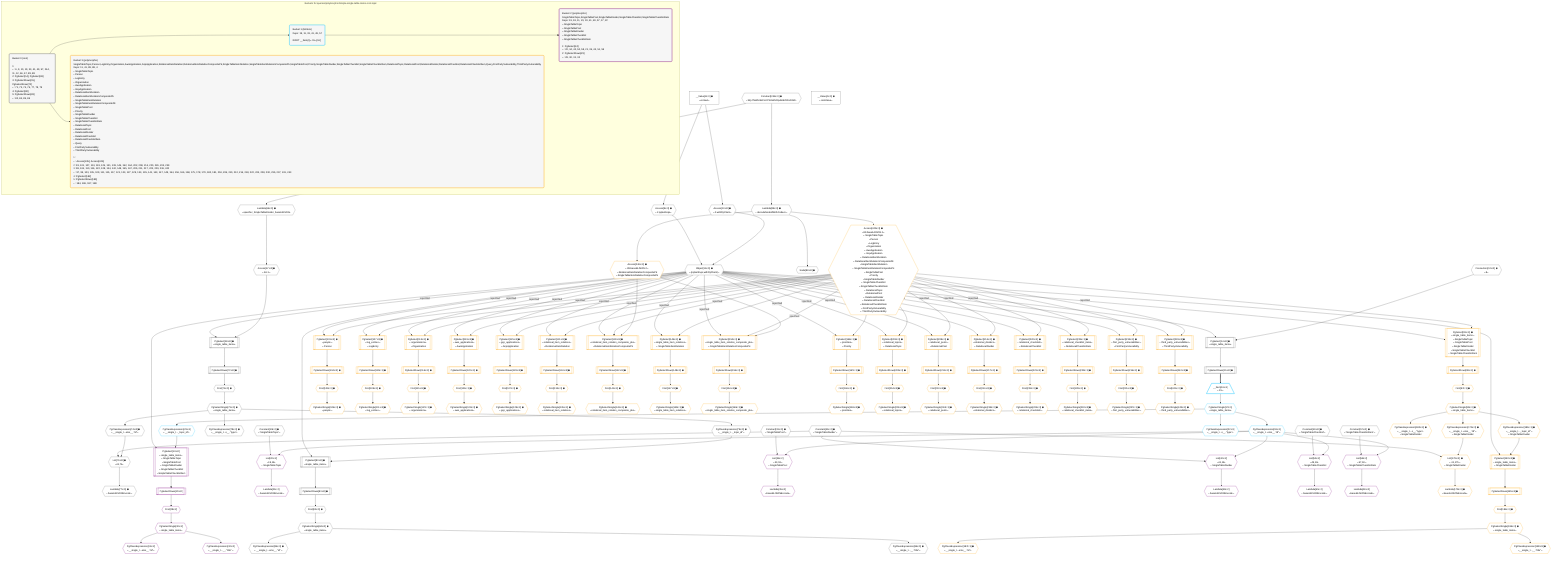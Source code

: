 %%{init: {'themeVariables': { 'fontSize': '12px'}}}%%
graph TD
    classDef path fill:#eee,stroke:#000,color:#000
    classDef plan fill:#fff,stroke-width:1px,color:#000
    classDef itemplan fill:#fff,stroke-width:2px,color:#000
    classDef unbatchedplan fill:#dff,stroke-width:1px,color:#000
    classDef sideeffectplan fill:#fcc,stroke-width:2px,color:#000
    classDef bucket fill:#f6f6f6,color:#000,stroke-width:2px,text-align:left


    %% plan dependencies
    PgSelect14[["PgSelect[14∈0] ➊<br />ᐸsingle_table_itemsᐳ"]]:::plan
    Object11{{"Object[11∈0] ➊<br />ᐸ{pgSettings,withPgClient}ᐳ"}}:::plan
    Connection12{{"Connection[12∈0] ➊<br />ᐸ8ᐳ"}}:::plan
    Object11 -->|rejectNull| PgSelect14
    Connection12 --> PgSelect14
    Access9{{"Access[9∈0] ➊<br />ᐸ2.pgSettingsᐳ"}}:::plan
    Access10{{"Access[10∈0] ➊<br />ᐸ2.withPgClientᐳ"}}:::plan
    Access9 & Access10 --> Object11
    PgSelect69[["PgSelect[69∈0] ➊<br />ᐸsingle_table_itemsᐳ"]]:::plan
    Access67{{"Access[67∈0] ➊<br />ᐸ66.1ᐳ"}}:::plan
    Object11 -->|rejectNull| PgSelect69
    Access67 --> PgSelect69
    List76{{"List[76∈0] ➊<br />ᐸ41,74ᐳ"}}:::plan
    Constant41{{"Constant[41∈0] ➊<br />ᐸ'SingleTableDivider'ᐳ"}}:::plan
    PgClassExpression74{{"PgClassExpression[74∈0] ➊<br />ᐸ__single_t...ems__.”id”ᐳ"}}:::plan
    Constant41 & PgClassExpression74 --> List76
    PgSelect80[["PgSelect[80∈0] ➊<br />ᐸsingle_table_itemsᐳ"]]:::plan
    PgClassExpression79{{"PgClassExpression[79∈0] ➊<br />ᐸ__single_t..._topic_id”ᐳ"}}:::plan
    Object11 & PgClassExpression79 --> PgSelect80
    __Value2["__Value[2∈0] ➊<br />ᐸcontextᐳ"]:::plan
    __Value2 --> Access9
    __Value2 --> Access10
    PgSelectRows15[["PgSelectRows[15∈0] ➊"]]:::plan
    PgSelect14 --> PgSelectRows15
    Lambda66{{"Lambda[66∈0] ➊<br />ᐸspecifier_SingleTableDivider_base64JSONᐳ"}}:::plan
    Constant244{{"Constant[244∈0] ➊<br />ᐸ'WyJTaW5nbGVUYWJsZURpdmlkZXIiLDNd'ᐳ"}}:::plan
    Constant244 --> Lambda66
    Lambda66 --> Access67
    First71{{"First[71∈0] ➊"}}:::plan
    PgSelectRows72[["PgSelectRows[72∈0] ➊"]]:::plan
    PgSelectRows72 --> First71
    PgSelect69 --> PgSelectRows72
    PgSelectSingle73{{"PgSelectSingle[73∈0] ➊<br />ᐸsingle_table_itemsᐳ"}}:::plan
    First71 --> PgSelectSingle73
    PgSelectSingle73 --> PgClassExpression74
    Lambda77{{"Lambda[77∈0] ➊<br />ᐸbase64JSONEncodeᐳ"}}:::plan
    List76 --> Lambda77
    PgClassExpression78{{"PgClassExpression[78∈0] ➊<br />ᐸ__single_t...s__.”type”ᐳ"}}:::plan
    PgSelectSingle73 --> PgClassExpression78
    PgSelectSingle73 --> PgClassExpression79
    First82{{"First[82∈0] ➊"}}:::plan
    PgSelectRows83[["PgSelectRows[83∈0] ➊"]]:::plan
    PgSelectRows83 --> First82
    PgSelect80 --> PgSelectRows83
    PgSelectSingle84{{"PgSelectSingle[84∈0] ➊<br />ᐸsingle_table_itemsᐳ"}}:::plan
    First82 --> PgSelectSingle84
    PgClassExpression85{{"PgClassExpression[85∈0] ➊<br />ᐸ__single_t...ems__.”id”ᐳ"}}:::plan
    PgSelectSingle84 --> PgClassExpression85
    PgClassExpression86{{"PgClassExpression[86∈0] ➊<br />ᐸ__single_t...__.”title”ᐳ"}}:::plan
    PgSelectSingle84 --> PgClassExpression86
    Node88{{"Node[88∈0] ➊"}}:::plan
    Lambda89{{"Lambda[89∈0] ➊<br />ᐸdecodeNodeIdWithCodecsᐳ"}}:::plan
    Lambda89 --> Node88
    Constant244 --> Lambda89
    __Value4["__Value[4∈0] ➊<br />ᐸrootValueᐳ"]:::plan
    Constant19{{"Constant[19∈0] ➊<br />ᐸ'SingleTableTopic'ᐳ"}}:::plan
    Constant33{{"Constant[33∈0] ➊<br />ᐸ'SingleTablePost'ᐳ"}}:::plan
    Constant49{{"Constant[49∈0] ➊<br />ᐸ'SingleTableChecklist'ᐳ"}}:::plan
    Constant57{{"Constant[57∈0] ➊<br />ᐸ'SingleTableChecklistItem'ᐳ"}}:::plan
    __Item16[/"__Item[16∈1]<br />ᐸ15ᐳ"\]:::itemplan
    PgSelectRows15 ==> __Item16
    PgSelectSingle17{{"PgSelectSingle[17∈1]<br />ᐸsingle_table_itemsᐳ"}}:::plan
    __Item16 --> PgSelectSingle17
    PgClassExpression18{{"PgClassExpression[18∈1]<br />ᐸ__single_t...ems__.”id”ᐳ"}}:::plan
    PgSelectSingle17 --> PgClassExpression18
    PgClassExpression22{{"PgClassExpression[22∈1]<br />ᐸ__single_t...s__.”type”ᐳ"}}:::plan
    PgSelectSingle17 --> PgClassExpression22
    PgClassExpression23{{"PgClassExpression[23∈1]<br />ᐸ__single_t..._topic_id”ᐳ"}}:::plan
    PgSelectSingle17 --> PgClassExpression23
    List20{{"List[20∈2]<br />ᐸ19,18ᐳ<br />ᐳSingleTableTopic"}}:::plan
    Constant19 & PgClassExpression18 --> List20
    PgSelect24[["PgSelect[24∈2]<br />ᐸsingle_table_itemsᐳ<br />ᐳSingleTableTopic<br />ᐳSingleTablePost<br />ᐳSingleTableDivider<br />ᐳSingleTableChecklist<br />ᐳSingleTableChecklistItem"]]:::plan
    Object11 & PgClassExpression23 --> PgSelect24
    List34{{"List[34∈2]<br />ᐸ33,18ᐳ<br />ᐳSingleTablePost"}}:::plan
    Constant33 & PgClassExpression18 --> List34
    List42{{"List[42∈2]<br />ᐸ41,18ᐳ<br />ᐳSingleTableDivider"}}:::plan
    Constant41 & PgClassExpression18 --> List42
    List50{{"List[50∈2]<br />ᐸ49,18ᐳ<br />ᐳSingleTableChecklist"}}:::plan
    Constant49 & PgClassExpression18 --> List50
    List58{{"List[58∈2]<br />ᐸ57,18ᐳ<br />ᐳSingleTableChecklistItem"}}:::plan
    Constant57 & PgClassExpression18 --> List58
    Lambda21{{"Lambda[21∈2]<br />ᐸbase64JSONEncodeᐳ"}}:::plan
    List20 --> Lambda21
    First28{{"First[28∈2]"}}:::plan
    PgSelectRows29[["PgSelectRows[29∈2]"]]:::plan
    PgSelectRows29 --> First28
    PgSelect24 --> PgSelectRows29
    PgSelectSingle30{{"PgSelectSingle[30∈2]<br />ᐸsingle_table_itemsᐳ"}}:::plan
    First28 --> PgSelectSingle30
    PgClassExpression31{{"PgClassExpression[31∈2]<br />ᐸ__single_t...ems__.”id”ᐳ"}}:::plan
    PgSelectSingle30 --> PgClassExpression31
    PgClassExpression32{{"PgClassExpression[32∈2]<br />ᐸ__single_t...__.”title”ᐳ"}}:::plan
    PgSelectSingle30 --> PgClassExpression32
    Lambda35{{"Lambda[35∈2]<br />ᐸbase64JSONEncodeᐳ"}}:::plan
    List34 --> Lambda35
    Lambda43{{"Lambda[43∈2]<br />ᐸbase64JSONEncodeᐳ"}}:::plan
    List42 --> Lambda43
    Lambda51{{"Lambda[51∈2]<br />ᐸbase64JSONEncodeᐳ"}}:::plan
    List50 --> Lambda51
    Lambda59{{"Lambda[59∈2]<br />ᐸbase64JSONEncodeᐳ"}}:::plan
    List58 --> Lambda59
    PgSelect139[["PgSelect[139∈3] ➊<br />ᐸrelational_item_relation_composite_pksᐳ<br />ᐳRelationalItemRelationCompositePk"]]:::plan
    Access245{{"Access[245∈3] ➊<br />ᐸ89.base64JSON.1ᐳ<br />ᐳSingleTableTopic<br />ᐳPerson<br />ᐳLogEntry<br />ᐳOrganization<br />ᐳAwsApplication<br />ᐳGcpApplication<br />ᐳRelationalItemRelation<br />ᐳRelationalItemRelationCompositePk<br />ᐳSingleTableItemRelation<br />ᐳSingleTableItemRelationCompositePk<br />ᐳSingleTablePost<br />ᐳPriority<br />ᐳSingleTableDivider<br />ᐳSingleTableChecklist<br />ᐳSingleTableChecklistItem<br />ᐳRelationalTopic<br />ᐳRelationalPost<br />ᐳRelationalDivider<br />ᐳRelationalChecklist<br />ᐳRelationalChecklistItem<br />ᐳFirstPartyVulnerability<br />ᐳThirdPartyVulnerability"}}:::plan
    Access246{{"Access[246∈3] ➊<br />ᐸ89.base64JSON.2ᐳ<br />ᐳRelationalItemRelationCompositePk<br />ᐳSingleTableItemRelationCompositePk"}}:::plan
    Object11 -->|rejectNull| PgSelect139
    Access245 -->|rejectNull| PgSelect139
    Access246 --> PgSelect139
    PgSelect152[["PgSelect[152∈3] ➊<br />ᐸsingle_table_item_relation_composite_pksᐳ<br />ᐳSingleTableItemRelationCompositePk"]]:::plan
    Object11 -->|rejectNull| PgSelect152
    Access245 -->|rejectNull| PgSelect152
    Access246 --> PgSelect152
    PgSelect93[["PgSelect[93∈3] ➊<br />ᐸsingle_table_itemsᐳ<br />ᐳSingleTableTopic<br />ᐳSingleTablePost<br />ᐳSingleTableDivider<br />ᐳSingleTableChecklist<br />ᐳSingleTableChecklistItem"]]:::plan
    Object11 -->|rejectNull| PgSelect93
    Access245 --> PgSelect93
    PgSelect101[["PgSelect[101∈3] ➊<br />ᐸpeopleᐳ<br />ᐳPerson"]]:::plan
    Object11 -->|rejectNull| PgSelect101
    Access245 --> PgSelect101
    PgSelect107[["PgSelect[107∈3] ➊<br />ᐸlog_entriesᐳ<br />ᐳLogEntry"]]:::plan
    Object11 -->|rejectNull| PgSelect107
    Access245 --> PgSelect107
    PgSelect113[["PgSelect[113∈3] ➊<br />ᐸorganizationsᐳ<br />ᐳOrganization"]]:::plan
    Object11 -->|rejectNull| PgSelect113
    Access245 --> PgSelect113
    PgSelect119[["PgSelect[119∈3] ➊<br />ᐸaws_applicationsᐳ<br />ᐳAwsApplication"]]:::plan
    Object11 -->|rejectNull| PgSelect119
    Access245 --> PgSelect119
    PgSelect125[["PgSelect[125∈3] ➊<br />ᐸgcp_applicationsᐳ<br />ᐳGcpApplication"]]:::plan
    Object11 -->|rejectNull| PgSelect125
    Access245 --> PgSelect125
    PgSelect131[["PgSelect[131∈3] ➊<br />ᐸrelational_item_relationsᐳ<br />ᐳRelationalItemRelation"]]:::plan
    Object11 -->|rejectNull| PgSelect131
    Access245 --> PgSelect131
    PgSelect145[["PgSelect[145∈3] ➊<br />ᐸsingle_table_item_relationsᐳ<br />ᐳSingleTableItemRelation"]]:::plan
    Object11 -->|rejectNull| PgSelect145
    Access245 --> PgSelect145
    PgSelect164[["PgSelect[164∈3] ➊<br />ᐸprioritiesᐳ<br />ᐳPriority"]]:::plan
    Object11 -->|rejectNull| PgSelect164
    Access245 --> PgSelect164
    List178{{"List[178∈3] ➊<br />ᐸ41,175ᐳ<br />ᐳSingleTableDivider"}}:::plan
    PgClassExpression175{{"PgClassExpression[175∈3] ➊<br />ᐸ__single_t...ems__.”id”ᐳ<br />ᐳSingleTableDivider"}}:::plan
    Constant41 & PgClassExpression175 --> List178
    PgSelect182[["PgSelect[182∈3] ➊<br />ᐸsingle_table_itemsᐳ<br />ᐳSingleTableDivider"]]:::plan
    PgClassExpression181{{"PgClassExpression[181∈3] ➊<br />ᐸ__single_t..._topic_id”ᐳ<br />ᐳSingleTableDivider"}}:::plan
    Object11 & PgClassExpression181 --> PgSelect182
    PgSelect202[["PgSelect[202∈3] ➊<br />ᐸrelational_topicsᐳ<br />ᐳRelationalTopic"]]:::plan
    Object11 -->|rejectNull| PgSelect202
    Access245 --> PgSelect202
    PgSelect208[["PgSelect[208∈3] ➊<br />ᐸrelational_postsᐳ<br />ᐳRelationalPost"]]:::plan
    Object11 -->|rejectNull| PgSelect208
    Access245 --> PgSelect208
    PgSelect214[["PgSelect[214∈3] ➊<br />ᐸrelational_dividersᐳ<br />ᐳRelationalDivider"]]:::plan
    Object11 -->|rejectNull| PgSelect214
    Access245 --> PgSelect214
    PgSelect220[["PgSelect[220∈3] ➊<br />ᐸrelational_checklistsᐳ<br />ᐳRelationalChecklist"]]:::plan
    Object11 -->|rejectNull| PgSelect220
    Access245 --> PgSelect220
    PgSelect226[["PgSelect[226∈3] ➊<br />ᐸrelational_checklist_itemsᐳ<br />ᐳRelationalChecklistItem"]]:::plan
    Object11 -->|rejectNull| PgSelect226
    Access245 --> PgSelect226
    PgSelect233[["PgSelect[233∈3] ➊<br />ᐸfirst_party_vulnerabilitiesᐳ<br />ᐳFirstPartyVulnerability"]]:::plan
    Object11 -->|rejectNull| PgSelect233
    Access245 --> PgSelect233
    PgSelect239[["PgSelect[239∈3] ➊<br />ᐸthird_party_vulnerabilitiesᐳ<br />ᐳThirdPartyVulnerability"]]:::plan
    Object11 -->|rejectNull| PgSelect239
    Access245 --> PgSelect239
    First97{{"First[97∈3] ➊"}}:::plan
    PgSelectRows98[["PgSelectRows[98∈3] ➊"]]:::plan
    PgSelectRows98 --> First97
    PgSelect93 --> PgSelectRows98
    PgSelectSingle99{{"PgSelectSingle[99∈3] ➊<br />ᐸsingle_table_itemsᐳ"}}:::plan
    First97 --> PgSelectSingle99
    First103{{"First[103∈3] ➊"}}:::plan
    PgSelectRows104[["PgSelectRows[104∈3] ➊"]]:::plan
    PgSelectRows104 --> First103
    PgSelect101 --> PgSelectRows104
    PgSelectSingle105{{"PgSelectSingle[105∈3] ➊<br />ᐸpeopleᐳ"}}:::plan
    First103 --> PgSelectSingle105
    First109{{"First[109∈3] ➊"}}:::plan
    PgSelectRows110[["PgSelectRows[110∈3] ➊"]]:::plan
    PgSelectRows110 --> First109
    PgSelect107 --> PgSelectRows110
    PgSelectSingle111{{"PgSelectSingle[111∈3] ➊<br />ᐸlog_entriesᐳ"}}:::plan
    First109 --> PgSelectSingle111
    First115{{"First[115∈3] ➊"}}:::plan
    PgSelectRows116[["PgSelectRows[116∈3] ➊"]]:::plan
    PgSelectRows116 --> First115
    PgSelect113 --> PgSelectRows116
    PgSelectSingle117{{"PgSelectSingle[117∈3] ➊<br />ᐸorganizationsᐳ"}}:::plan
    First115 --> PgSelectSingle117
    First121{{"First[121∈3] ➊"}}:::plan
    PgSelectRows122[["PgSelectRows[122∈3] ➊"]]:::plan
    PgSelectRows122 --> First121
    PgSelect119 --> PgSelectRows122
    PgSelectSingle123{{"PgSelectSingle[123∈3] ➊<br />ᐸaws_applicationsᐳ"}}:::plan
    First121 --> PgSelectSingle123
    First127{{"First[127∈3] ➊"}}:::plan
    PgSelectRows128[["PgSelectRows[128∈3] ➊"]]:::plan
    PgSelectRows128 --> First127
    PgSelect125 --> PgSelectRows128
    PgSelectSingle129{{"PgSelectSingle[129∈3] ➊<br />ᐸgcp_applicationsᐳ"}}:::plan
    First127 --> PgSelectSingle129
    First133{{"First[133∈3] ➊"}}:::plan
    PgSelectRows134[["PgSelectRows[134∈3] ➊"]]:::plan
    PgSelectRows134 --> First133
    PgSelect131 --> PgSelectRows134
    PgSelectSingle135{{"PgSelectSingle[135∈3] ➊<br />ᐸrelational_item_relationsᐳ"}}:::plan
    First133 --> PgSelectSingle135
    First141{{"First[141∈3] ➊"}}:::plan
    PgSelectRows142[["PgSelectRows[142∈3] ➊"]]:::plan
    PgSelectRows142 --> First141
    PgSelect139 --> PgSelectRows142
    PgSelectSingle143{{"PgSelectSingle[143∈3] ➊<br />ᐸrelational_item_relation_composite_pksᐳ"}}:::plan
    First141 --> PgSelectSingle143
    First147{{"First[147∈3] ➊"}}:::plan
    PgSelectRows148[["PgSelectRows[148∈3] ➊"]]:::plan
    PgSelectRows148 --> First147
    PgSelect145 --> PgSelectRows148
    PgSelectSingle149{{"PgSelectSingle[149∈3] ➊<br />ᐸsingle_table_item_relationsᐳ"}}:::plan
    First147 --> PgSelectSingle149
    First154{{"First[154∈3] ➊"}}:::plan
    PgSelectRows155[["PgSelectRows[155∈3] ➊"]]:::plan
    PgSelectRows155 --> First154
    PgSelect152 --> PgSelectRows155
    PgSelectSingle156{{"PgSelectSingle[156∈3] ➊<br />ᐸsingle_table_item_relation_composite_pksᐳ"}}:::plan
    First154 --> PgSelectSingle156
    First166{{"First[166∈3] ➊"}}:::plan
    PgSelectRows167[["PgSelectRows[167∈3] ➊"]]:::plan
    PgSelectRows167 --> First166
    PgSelect164 --> PgSelectRows167
    PgSelectSingle168{{"PgSelectSingle[168∈3] ➊<br />ᐸprioritiesᐳ"}}:::plan
    First166 --> PgSelectSingle168
    PgSelectSingle99 --> PgClassExpression175
    Lambda179{{"Lambda[179∈3] ➊<br />ᐸbase64JSONEncodeᐳ"}}:::plan
    List178 --> Lambda179
    PgClassExpression180{{"PgClassExpression[180∈3] ➊<br />ᐸ__single_t...s__.”type”ᐳ<br />ᐳSingleTableDivider"}}:::plan
    PgSelectSingle99 --> PgClassExpression180
    PgSelectSingle99 --> PgClassExpression181
    First184{{"First[184∈3] ➊"}}:::plan
    PgSelectRows185[["PgSelectRows[185∈3] ➊"]]:::plan
    PgSelectRows185 --> First184
    PgSelect182 --> PgSelectRows185
    PgSelectSingle186{{"PgSelectSingle[186∈3] ➊<br />ᐸsingle_table_itemsᐳ"}}:::plan
    First184 --> PgSelectSingle186
    PgClassExpression187{{"PgClassExpression[187∈3] ➊<br />ᐸ__single_t...ems__.”id”ᐳ"}}:::plan
    PgSelectSingle186 --> PgClassExpression187
    PgClassExpression188{{"PgClassExpression[188∈3] ➊<br />ᐸ__single_t...__.”title”ᐳ"}}:::plan
    PgSelectSingle186 --> PgClassExpression188
    First204{{"First[204∈3] ➊"}}:::plan
    PgSelectRows205[["PgSelectRows[205∈3] ➊"]]:::plan
    PgSelectRows205 --> First204
    PgSelect202 --> PgSelectRows205
    PgSelectSingle206{{"PgSelectSingle[206∈3] ➊<br />ᐸrelational_topicsᐳ"}}:::plan
    First204 --> PgSelectSingle206
    First210{{"First[210∈3] ➊"}}:::plan
    PgSelectRows211[["PgSelectRows[211∈3] ➊"]]:::plan
    PgSelectRows211 --> First210
    PgSelect208 --> PgSelectRows211
    PgSelectSingle212{{"PgSelectSingle[212∈3] ➊<br />ᐸrelational_postsᐳ"}}:::plan
    First210 --> PgSelectSingle212
    First216{{"First[216∈3] ➊"}}:::plan
    PgSelectRows217[["PgSelectRows[217∈3] ➊"]]:::plan
    PgSelectRows217 --> First216
    PgSelect214 --> PgSelectRows217
    PgSelectSingle218{{"PgSelectSingle[218∈3] ➊<br />ᐸrelational_dividersᐳ"}}:::plan
    First216 --> PgSelectSingle218
    First222{{"First[222∈3] ➊"}}:::plan
    PgSelectRows223[["PgSelectRows[223∈3] ➊"]]:::plan
    PgSelectRows223 --> First222
    PgSelect220 --> PgSelectRows223
    PgSelectSingle224{{"PgSelectSingle[224∈3] ➊<br />ᐸrelational_checklistsᐳ"}}:::plan
    First222 --> PgSelectSingle224
    First228{{"First[228∈3] ➊"}}:::plan
    PgSelectRows229[["PgSelectRows[229∈3] ➊"]]:::plan
    PgSelectRows229 --> First228
    PgSelect226 --> PgSelectRows229
    PgSelectSingle230{{"PgSelectSingle[230∈3] ➊<br />ᐸrelational_checklist_itemsᐳ"}}:::plan
    First228 --> PgSelectSingle230
    First235{{"First[235∈3] ➊"}}:::plan
    PgSelectRows236[["PgSelectRows[236∈3] ➊"]]:::plan
    PgSelectRows236 --> First235
    PgSelect233 --> PgSelectRows236
    PgSelectSingle237{{"PgSelectSingle[237∈3] ➊<br />ᐸfirst_party_vulnerabilitiesᐳ"}}:::plan
    First235 --> PgSelectSingle237
    First241{{"First[241∈3] ➊"}}:::plan
    PgSelectRows242[["PgSelectRows[242∈3] ➊"]]:::plan
    PgSelectRows242 --> First241
    PgSelect239 --> PgSelectRows242
    PgSelectSingle243{{"PgSelectSingle[243∈3] ➊<br />ᐸthird_party_vulnerabilitiesᐳ"}}:::plan
    First241 --> PgSelectSingle243
    Lambda89 --> Access245
    Lambda89 --> Access246

    %% define steps

    subgraph "Buckets for queries/polymorphic/simple-single-table-items-root-topic"
    Bucket0("Bucket 0 (root)<br /><br />1: <br />ᐳ: 6, 9, 10, 19, 33, 41, 49, 57, 244, 11, 12, 66, 67, 89, 88<br />2: PgSelect[14], PgSelect[69]<br />3: PgSelectRows[15], PgSelectRows[72]<br />ᐳ: 71, 73, 74, 76, 77, 78, 79<br />4: PgSelect[80]<br />5: PgSelectRows[83]<br />ᐳ: 82, 84, 85, 86"):::bucket
    classDef bucket0 stroke:#696969
    class Bucket0,__Value2,__Value4,Access9,Access10,Object11,Connection12,PgSelect14,PgSelectRows15,Constant19,Constant33,Constant41,Constant49,Constant57,Lambda66,Access67,PgSelect69,First71,PgSelectRows72,PgSelectSingle73,PgClassExpression74,List76,Lambda77,PgClassExpression78,PgClassExpression79,PgSelect80,First82,PgSelectRows83,PgSelectSingle84,PgClassExpression85,PgClassExpression86,Node88,Lambda89,Constant244 bucket0
    Bucket1("Bucket 1 (listItem)<br />Deps: 19, 11, 33, 41, 49, 57<br /><br />ROOT __Item{1}ᐸ15ᐳ[16]"):::bucket
    classDef bucket1 stroke:#00bfff
    class Bucket1,__Item16,PgSelectSingle17,PgClassExpression18,PgClassExpression22,PgClassExpression23 bucket1
    Bucket2("Bucket 2 (polymorphic)<br />SingleTableTopic,SingleTablePost,SingleTableDivider,SingleTableChecklist,SingleTableChecklistItem<br />Deps: 19, 18, 11, 23, 33, 41, 49, 57, 17, 22<br />ᐳSingleTableTopic<br />ᐳSingleTablePost<br />ᐳSingleTableDivider<br />ᐳSingleTableChecklist<br />ᐳSingleTableChecklistItem<br /><br />1: PgSelect[24]<br />ᐳ: 20, 34, 42, 50, 58, 21, 35, 43, 51, 59<br />2: PgSelectRows[29]<br />ᐳ: 28, 30, 31, 32"):::bucket
    classDef bucket2 stroke:#7f007f
    class Bucket2,List20,Lambda21,PgSelect24,First28,PgSelectRows29,PgSelectSingle30,PgClassExpression31,PgClassExpression32,List34,Lambda35,List42,Lambda43,List50,Lambda51,List58,Lambda59 bucket2
    Bucket3("Bucket 3 (polymorphic)<br />SingleTableTopic,Person,LogEntry,Organization,AwsApplication,GcpApplication,RelationalItemRelation,RelationalItemRelationCompositePk,SingleTableItemRelation,SingleTableItemRelationCompositePk,SingleTablePost,Priority,SingleTableDivider,SingleTableChecklist,SingleTableChecklistItem,RelationalTopic,RelationalPost,RelationalDivider,RelationalChecklist,RelationalChecklistItem,Query,FirstPartyVulnerability,ThirdPartyVulnerability<br />Deps: 11, 41, 89, 88, 4<br />ᐳSingleTableTopic<br />ᐳPerson<br />ᐳLogEntry<br />ᐳOrganization<br />ᐳAwsApplication<br />ᐳGcpApplication<br />ᐳRelationalItemRelation<br />ᐳRelationalItemRelationCompositePk<br />ᐳSingleTableItemRelation<br />ᐳSingleTableItemRelationCompositePk<br />ᐳSingleTablePost<br />ᐳPriority<br />ᐳSingleTableDivider<br />ᐳSingleTableChecklist<br />ᐳSingleTableChecklistItem<br />ᐳRelationalTopic<br />ᐳRelationalPost<br />ᐳRelationalDivider<br />ᐳRelationalChecklist<br />ᐳRelationalChecklistItem<br />ᐳQuery<br />ᐳFirstPartyVulnerability<br />ᐳThirdPartyVulnerability<br /><br />1: <br />ᐳ: Access[245], Access[246]<br />2: 93, 101, 107, 113, 119, 125, 131, 139, 145, 152, 164, 202, 208, 214, 220, 226, 233, 239<br />3: 98, 104, 110, 116, 122, 128, 134, 142, 148, 155, 167, 205, 211, 217, 223, 229, 236, 242<br />ᐳ: 97, 99, 103, 105, 109, 111, 115, 117, 121, 123, 127, 129, 133, 135, 141, 143, 147, 149, 154, 156, 166, 168, 175, 178, 179, 180, 181, 204, 206, 210, 212, 216, 218, 222, 224, 228, 230, 235, 237, 241, 243<br />4: PgSelect[182]<br />5: PgSelectRows[185]<br />ᐳ: 184, 186, 187, 188"):::bucket
    classDef bucket3 stroke:#ffa500
    class Bucket3,PgSelect93,First97,PgSelectRows98,PgSelectSingle99,PgSelect101,First103,PgSelectRows104,PgSelectSingle105,PgSelect107,First109,PgSelectRows110,PgSelectSingle111,PgSelect113,First115,PgSelectRows116,PgSelectSingle117,PgSelect119,First121,PgSelectRows122,PgSelectSingle123,PgSelect125,First127,PgSelectRows128,PgSelectSingle129,PgSelect131,First133,PgSelectRows134,PgSelectSingle135,PgSelect139,First141,PgSelectRows142,PgSelectSingle143,PgSelect145,First147,PgSelectRows148,PgSelectSingle149,PgSelect152,First154,PgSelectRows155,PgSelectSingle156,PgSelect164,First166,PgSelectRows167,PgSelectSingle168,PgClassExpression175,List178,Lambda179,PgClassExpression180,PgClassExpression181,PgSelect182,First184,PgSelectRows185,PgSelectSingle186,PgClassExpression187,PgClassExpression188,PgSelect202,First204,PgSelectRows205,PgSelectSingle206,PgSelect208,First210,PgSelectRows211,PgSelectSingle212,PgSelect214,First216,PgSelectRows217,PgSelectSingle218,PgSelect220,First222,PgSelectRows223,PgSelectSingle224,PgSelect226,First228,PgSelectRows229,PgSelectSingle230,PgSelect233,First235,PgSelectRows236,PgSelectSingle237,PgSelect239,First241,PgSelectRows242,PgSelectSingle243,Access245,Access246 bucket3
    Bucket0 --> Bucket1 & Bucket3
    Bucket1 --> Bucket2
    end